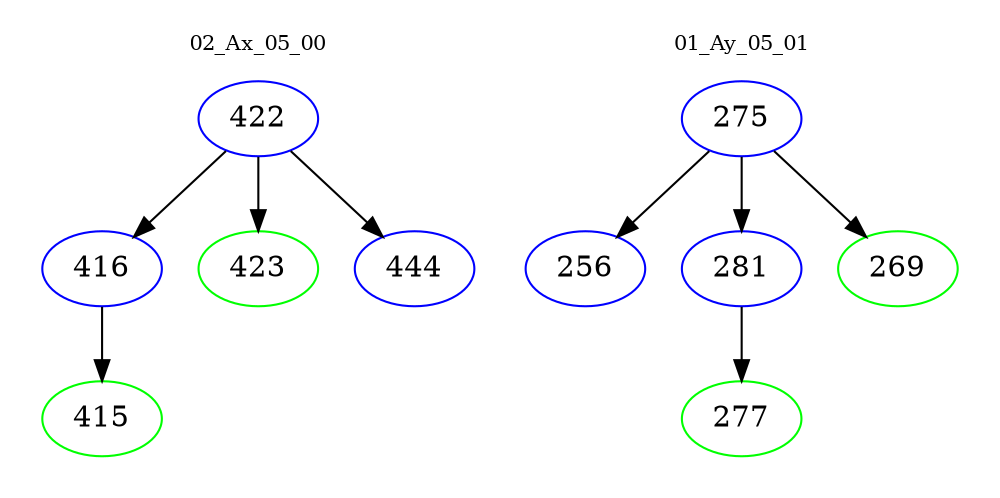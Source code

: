 digraph{
subgraph cluster_0 {
color = white
label = "02_Ax_05_00";
fontsize=10;
T0_422 [label="422", color="blue"]
T0_422 -> T0_416 [color="black"]
T0_416 [label="416", color="blue"]
T0_416 -> T0_415 [color="black"]
T0_415 [label="415", color="green"]
T0_422 -> T0_423 [color="black"]
T0_423 [label="423", color="green"]
T0_422 -> T0_444 [color="black"]
T0_444 [label="444", color="blue"]
}
subgraph cluster_1 {
color = white
label = "01_Ay_05_01";
fontsize=10;
T1_275 [label="275", color="blue"]
T1_275 -> T1_256 [color="black"]
T1_256 [label="256", color="blue"]
T1_275 -> T1_281 [color="black"]
T1_281 [label="281", color="blue"]
T1_281 -> T1_277 [color="black"]
T1_277 [label="277", color="green"]
T1_275 -> T1_269 [color="black"]
T1_269 [label="269", color="green"]
}
}
